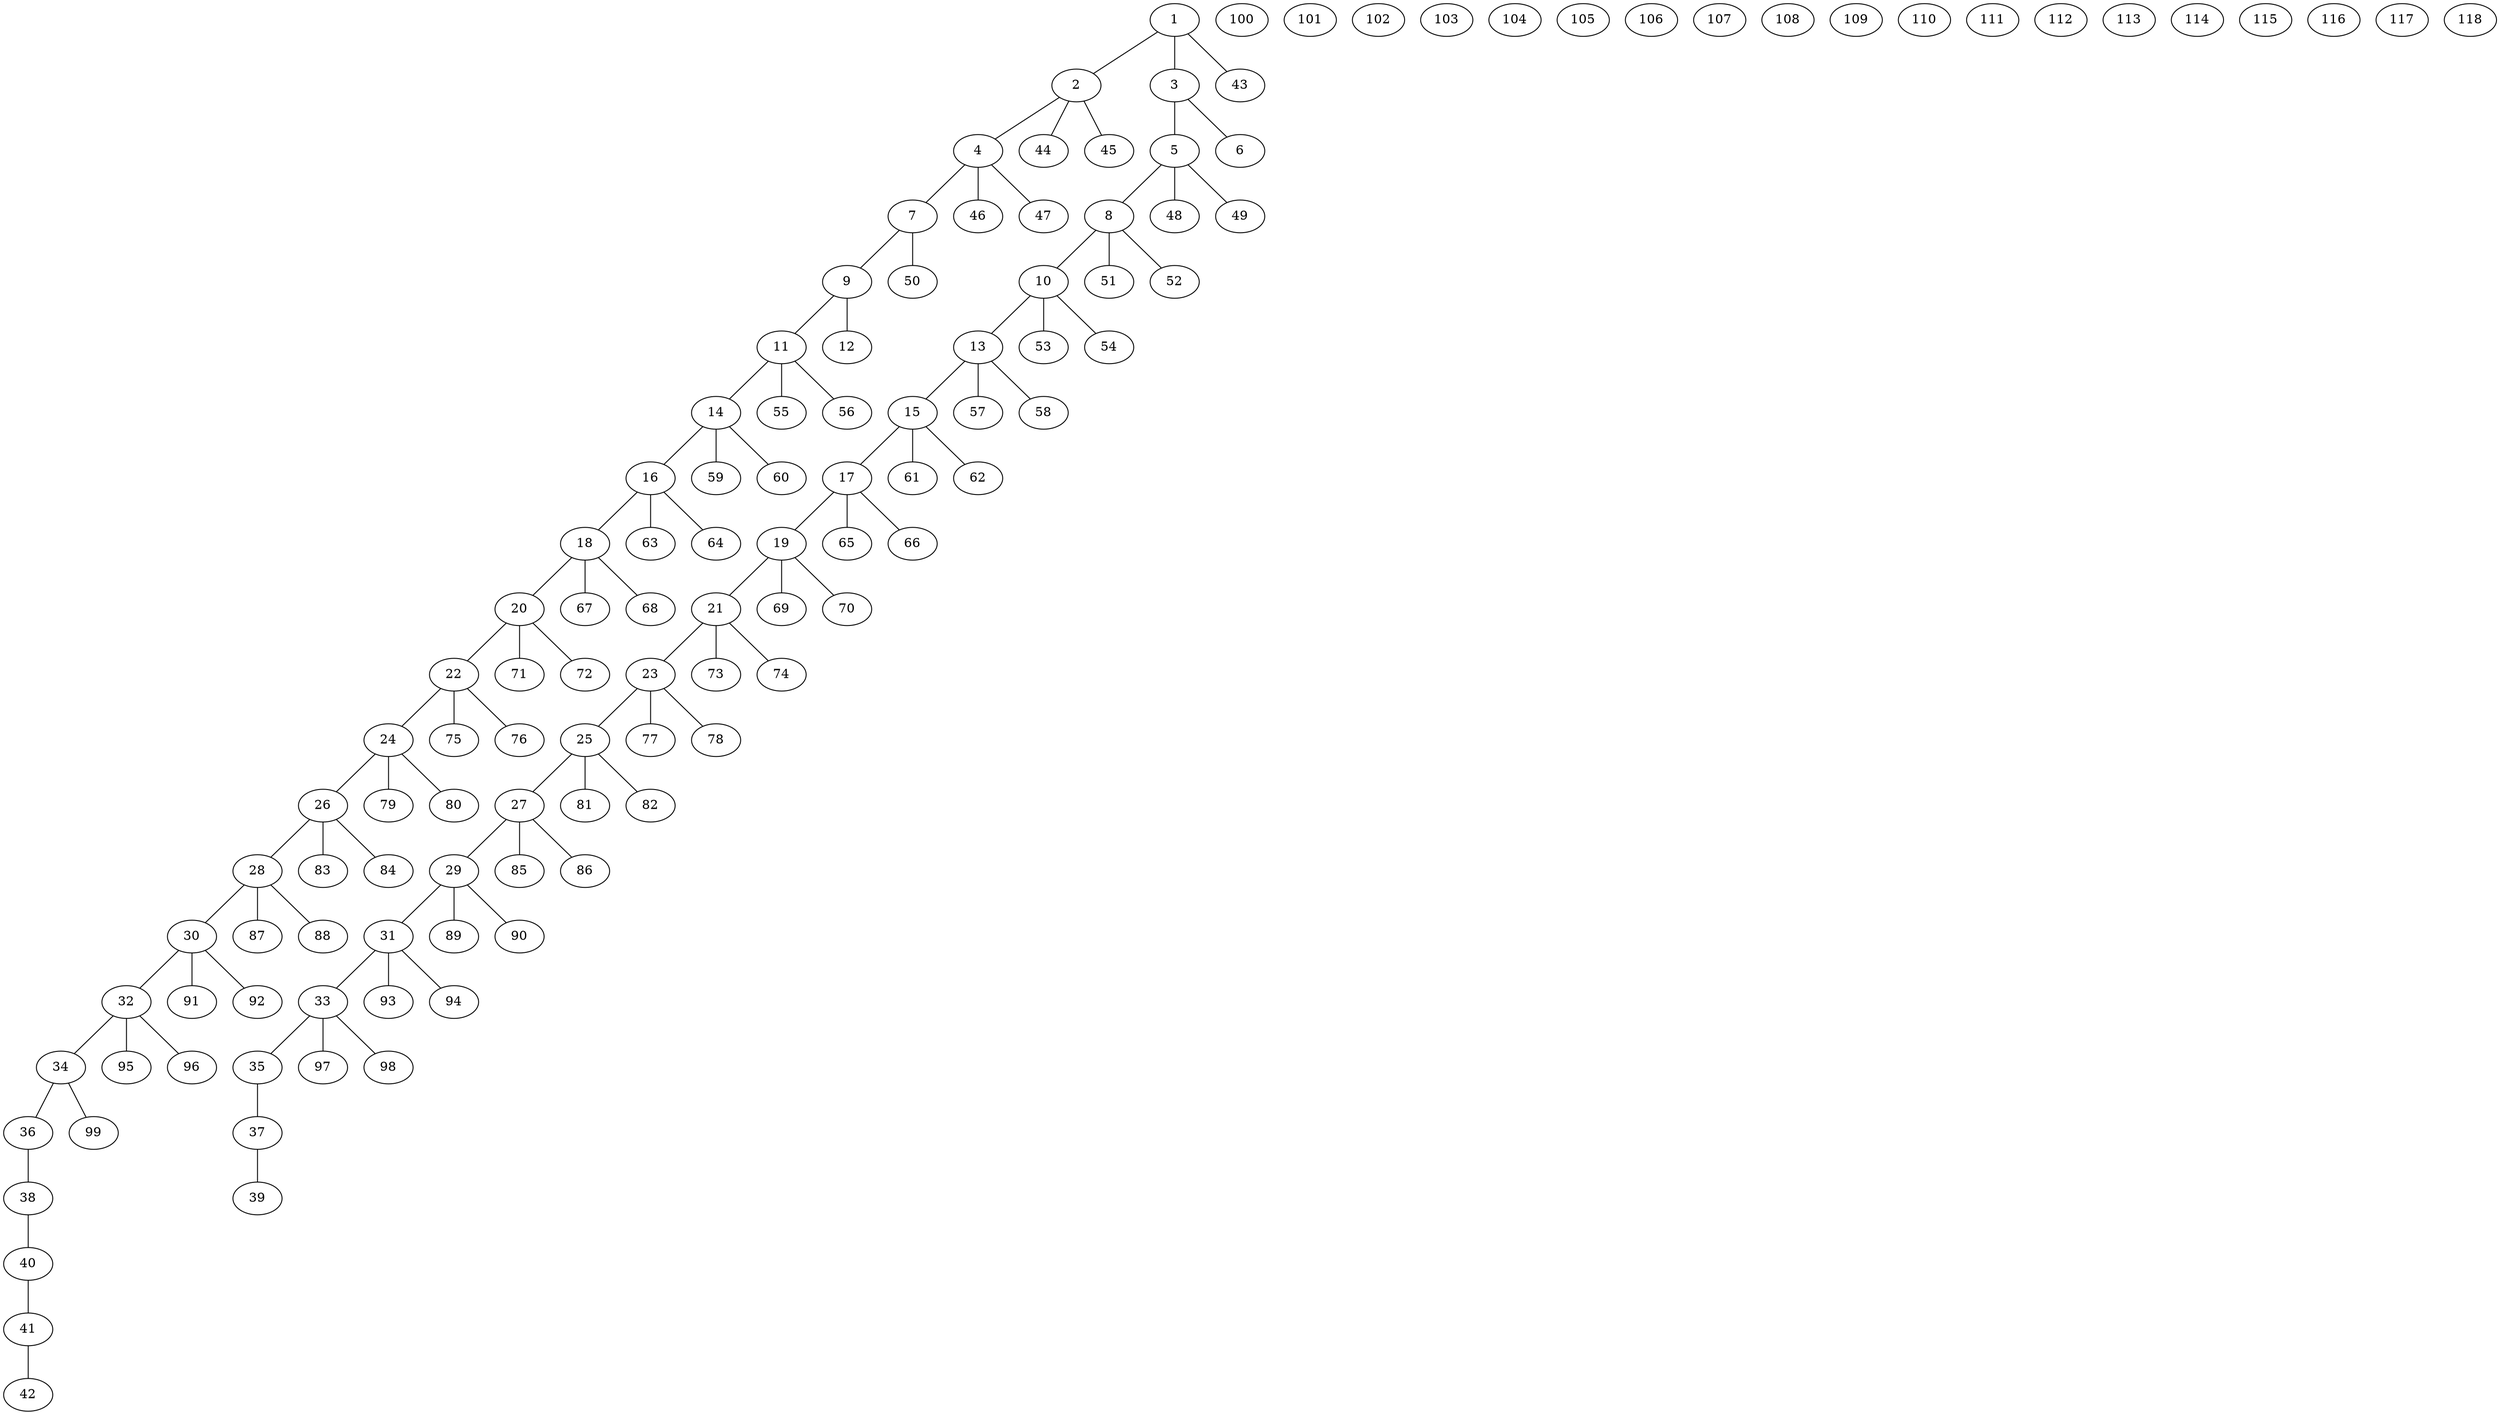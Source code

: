 graph molecule_2884 {
	1	 [chem=N];
	2	 [chem=C];
	1 -- 2	 [valence=1];
	3	 [chem=C];
	1 -- 3	 [valence=1];
	43	 [chem=H];
	1 -- 43	 [valence=1];
	4	 [chem=C];
	2 -- 4	 [valence=1];
	44	 [chem=H];
	2 -- 44	 [valence=1];
	45	 [chem=H];
	2 -- 45	 [valence=1];
	5	 [chem=C];
	3 -- 5	 [valence=1];
	6	 [chem=O];
	3 -- 6	 [valence=2];
	7	 [chem=N];
	4 -- 7	 [valence=1];
	46	 [chem=H];
	4 -- 46	 [valence=1];
	47	 [chem=H];
	4 -- 47	 [valence=1];
	8	 [chem=C];
	5 -- 8	 [valence=1];
	48	 [chem=H];
	5 -- 48	 [valence=1];
	49	 [chem=H];
	5 -- 49	 [valence=1];
	9	 [chem=C];
	7 -- 9	 [valence=1];
	50	 [chem=H];
	7 -- 50	 [valence=1];
	10	 [chem=C];
	8 -- 10	 [valence=1];
	51	 [chem=H];
	8 -- 51	 [valence=1];
	52	 [chem=H];
	8 -- 52	 [valence=1];
	11	 [chem=C];
	9 -- 11	 [valence=1];
	12	 [chem=O];
	9 -- 12	 [valence=2];
	13	 [chem=C];
	10 -- 13	 [valence=1];
	53	 [chem=H];
	10 -- 53	 [valence=1];
	54	 [chem=H];
	10 -- 54	 [valence=1];
	14	 [chem=C];
	11 -- 14	 [valence=1];
	55	 [chem=H];
	11 -- 55	 [valence=1];
	56	 [chem=H];
	11 -- 56	 [valence=1];
	15	 [chem=C];
	13 -- 15	 [valence=1];
	57	 [chem=H];
	13 -- 57	 [valence=1];
	58	 [chem=H];
	13 -- 58	 [valence=1];
	16	 [chem=C];
	14 -- 16	 [valence=1];
	59	 [chem=H];
	14 -- 59	 [valence=1];
	60	 [chem=H];
	14 -- 60	 [valence=1];
	17	 [chem=C];
	15 -- 17	 [valence=1];
	61	 [chem=H];
	15 -- 61	 [valence=1];
	62	 [chem=H];
	15 -- 62	 [valence=1];
	18	 [chem=C];
	16 -- 18	 [valence=1];
	63	 [chem=H];
	16 -- 63	 [valence=1];
	64	 [chem=H];
	16 -- 64	 [valence=1];
	19	 [chem=C];
	17 -- 19	 [valence=1];
	65	 [chem=H];
	17 -- 65	 [valence=1];
	66	 [chem=H];
	17 -- 66	 [valence=1];
	20	 [chem=C];
	18 -- 20	 [valence=1];
	67	 [chem=H];
	18 -- 67	 [valence=1];
	68	 [chem=H];
	18 -- 68	 [valence=1];
	21	 [chem=C];
	19 -- 21	 [valence=1];
	69	 [chem=H];
	19 -- 69	 [valence=1];
	70	 [chem=H];
	19 -- 70	 [valence=1];
	22	 [chem=C];
	20 -- 22	 [valence=1];
	71	 [chem=H];
	20 -- 71	 [valence=1];
	72	 [chem=H];
	20 -- 72	 [valence=1];
	23	 [chem=C];
	21 -- 23	 [valence=1];
	73	 [chem=H];
	21 -- 73	 [valence=1];
	74	 [chem=H];
	21 -- 74	 [valence=1];
	24	 [chem=C];
	22 -- 24	 [valence=1];
	75	 [chem=H];
	22 -- 75	 [valence=1];
	76	 [chem=H];
	22 -- 76	 [valence=1];
	25	 [chem=C];
	23 -- 25	 [valence=1];
	77	 [chem=H];
	23 -- 77	 [valence=1];
	78	 [chem=H];
	23 -- 78	 [valence=1];
	26	 [chem=C];
	24 -- 26	 [valence=1];
	79	 [chem=H];
	24 -- 79	 [valence=1];
	80	 [chem=H];
	24 -- 80	 [valence=1];
	27	 [chem=C];
	25 -- 27	 [valence=1];
	81	 [chem=H];
	25 -- 81	 [valence=1];
	82	 [chem=H];
	25 -- 82	 [valence=1];
	28	 [chem=C];
	26 -- 28	 [valence=1];
	83	 [chem=H];
	26 -- 83	 [valence=1];
	84	 [chem=H];
	26 -- 84	 [valence=1];
	29	 [chem=C];
	27 -- 29	 [valence=1];
	85	 [chem=H];
	27 -- 85	 [valence=1];
	86	 [chem=H];
	27 -- 86	 [valence=1];
	30	 [chem=C];
	28 -- 30	 [valence=1];
	87	 [chem=H];
	28 -- 87	 [valence=1];
	88	 [chem=H];
	28 -- 88	 [valence=1];
	31	 [chem=C];
	29 -- 31	 [valence=1];
	89	 [chem=H];
	29 -- 89	 [valence=1];
	90	 [chem=H];
	29 -- 90	 [valence=1];
	32	 [chem=C];
	30 -- 32	 [valence=1];
	91	 [chem=H];
	30 -- 91	 [valence=1];
	92	 [chem=H];
	30 -- 92	 [valence=1];
	33	 [chem=C];
	31 -- 33	 [valence=1];
	93	 [chem=H];
	31 -- 93	 [valence=1];
	94	 [chem=H];
	31 -- 94	 [valence=1];
	34	 [chem=C];
	32 -- 34	 [valence=1];
	95	 [chem=H];
	32 -- 95	 [valence=1];
	96	 [chem=H];
	32 -- 96	 [valence=1];
	35	 [chem=C];
	33 -- 35	 [valence=1];
	97	 [chem=H];
	33 -- 97	 [valence=1];
	98	 [chem=H];
	33 -- 98	 [valence=1];
	36	 [chem=C];
	34 -- 36	 [valence=1];
	99	 [chem=H];
	34 -- 99	 [valence=1];
	37	 [chem=C];
	35 -- 37	 [valence=1];
	38	 [chem=C];
	36 -- 38	 [valence=1];
	39	 [chem=C];
	37 -- 39	 [valence=1];
	40	 [chem=C];
	38 -- 40	 [valence=1];
	41	 [chem=C];
	40 -- 41	 [valence=1];
	42	 [chem=C];
	41 -- 42	 [valence=1];
	100	 [chem=H];
	101	 [chem=H];
	102	 [chem=H];
	103	 [chem=H];
	104	 [chem=H];
	105	 [chem=H];
	106	 [chem=H];
	107	 [chem=H];
	108	 [chem=H];
	109	 [chem=H];
	110	 [chem=H];
	111	 [chem=H];
	112	 [chem=H];
	113	 [chem=H];
	114	 [chem=H];
	115	 [chem=H];
	116	 [chem=H];
	117	 [chem=H];
	118	 [chem=H];
}
